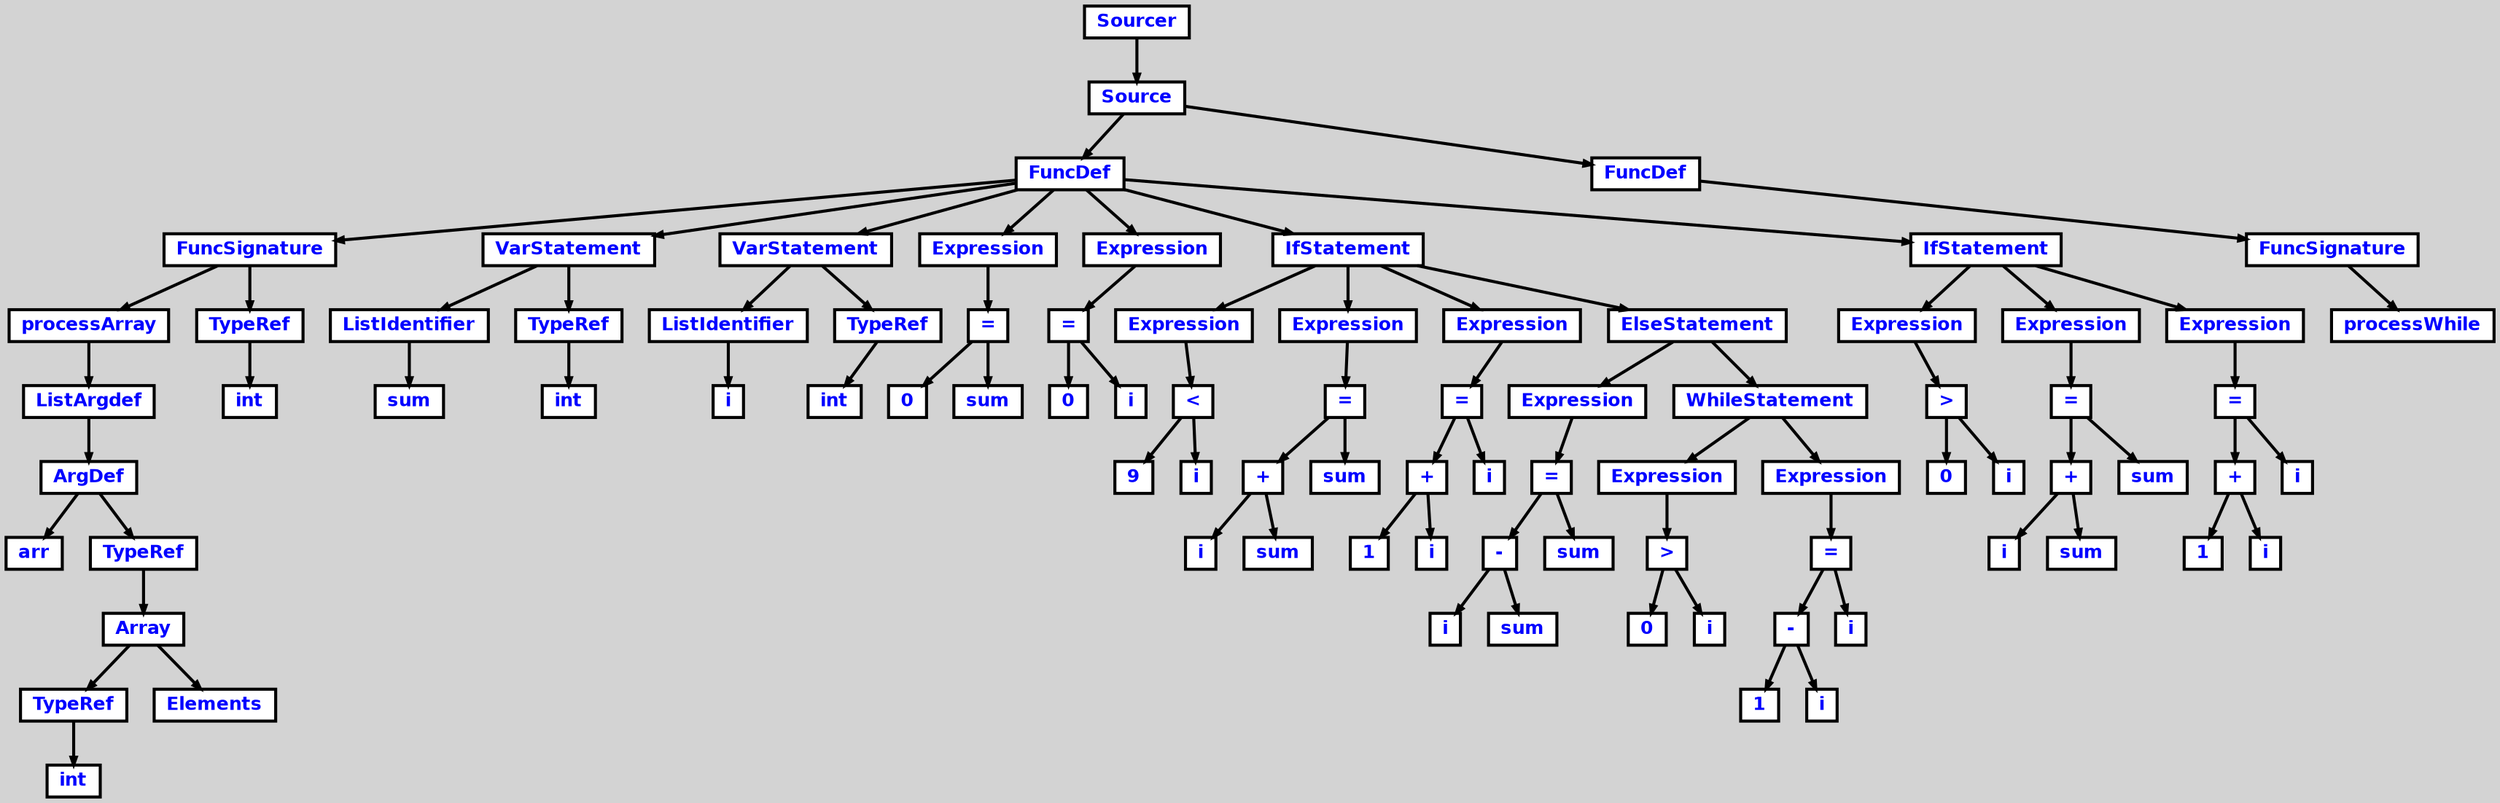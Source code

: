 digraph {

	ordering=out;
	ranksep=.4;
	bgcolor="lightgrey";  node [shape=box, fixedsize=false, fontsize=12, fontname="Helvetica-bold", fontcolor="blue"
	width=.25, height=.25, color="black", fillcolor="white", style="filled, solid, bold"];

	edge [arrowsize=.5, color="black", style="bold"]

	n00000260885EA868[label="Sourcer"]
	n00000260885EA730[label="Source"]
	n00000260885E6F20[label="FuncDef"]
	n00000260885DC480[label="FuncSignature"]
	n00000260885DC5B8[label="processArray"]
	n00000260885DC0D8[label="ListArgdef"]
	n00000260885DBE68[label="ArgDef"]
	n00000260885DB988[label="arr"]
	n00000260885DBD30[label="TypeRef"]
	n00000260885DBAC0[label="Array"]
	n00000260885DB718[label="TypeRef"]
	n00000260885DB850[label="int"]
	n00000260885DBBF8[label="Elements"]
	n00000260885DC348[label="TypeRef"]
	n00000260885DBFA0[label="int"]
	n00000260885DCBD0[label="VarStatement"]
	n00000260885DC828[label="ListIdentifier"]
	n00000260885DC6F0[label="sum"]
	n00000260885DCD08[label="TypeRef"]
	n00000260885DCA98[label="int"]
	n00000260885DD1E8[label="VarStatement"]
	n00000260885DCE40[label="ListIdentifier"]
	n00000260885DC960[label="i"]
	n00000260885DD320[label="TypeRef"]
	n00000260885DD0B0[label="int"]
	n00000260885DDCE0[label="Expression"]
	n00000260885DE1C0[label="="]
	n00000260885DDE18[label="0"]
	n00000260885DD590[label="sum"]
	n00000260885DEA48[label="Expression"]
	n00000260885DEF28[label="="]
	n00000260885DEB80[label="0"]
	n00000260885DE2F8[label="i"]
	n00000260885E6560[label="IfStatement"]
	n00000260885E6698[label="Expression"]
	n00000260885DF8E8[label="<"]
	n00000260885DFB58[label="9"]
	n00000260885DF060[label="i"]
	n00000260885E0B30[label="Expression"]
	n00000260885E1148[label="="]
	n00000260885E1010[label="+"]
	n00000260885E1280[label="i"]
	n00000260885E0DA0[label="sum"]
	n00000260885DFF00[label="sum"]
	n00000260885E2120[label="Expression"]
	n00000260885E2738[label="="]
	n00000260885E2600[label="+"]
	n00000260885E2870[label="1"]
	n00000260885E2390[label="i"]
	n00000260885E14F0[label="i"]
	n00000260885E46E8[label="ElseStatement"]
	n00000260885E3710[label="Expression"]
	n00000260885E3D28[label="="]
	n00000260885E3BF0[label="-"]
	n00000260885E3E60[label="i"]
	n00000260885E3980[label="sum"]
	n00000260885E2AE0[label="sum"]
	n00000260885E5A68[label="WhileStatement"]
	n00000260885E5CD8[label="Expression"]
	n00000260885E4958[label=">"]
	n00000260885E4BC8[label="0"]
	n00000260885E40D0[label="i"]
	n00000260885E5BA0[label="Expression"]
	n00000260885E61B8[label="="]
	n00000260885E6080[label="-"]
	n00000260885E62F0[label="1"]
	n00000260885E5E10[label="i"]
	n00000260885E4F70[label="i"]
	n00000260885E9890[label="IfStatement"]
	n00000260885E9B00[label="Expression"]
	n00000260885E7190[label=">"]
	n00000260885E7400[label="0"]
	n00000260885E6908[label="i"]
	n00000260885E83D8[label="Expression"]
	n00000260885E89F0[label="="]
	n00000260885E88B8[label="+"]
	n00000260885E8B28[label="i"]
	n00000260885E8648[label="sum"]
	n00000260885E77A8[label="sum"]
	n00000260885E99C8[label="Expression"]
	n00000260885E9FE0[label="="]
	n00000260885E9EA8[label="+"]
	n00000260885EA118[label="1"]
	n00000260885E9C38[label="i"]
	n00000260885E8D98[label="i"]
	n00000260885EA5F8[label="FuncDef"]
	n00000260885EA388[label="FuncSignature"]
	n00000260885EA4C0[label="processWhile"]

		n00000260885EA868 -> n00000260885EA730		// Sourcer -> Source
		n00000260885EA730 -> n00000260885E6F20		// Source -> FuncDef
		n00000260885E6F20 -> n00000260885DC480		// FuncDef -> FuncSignature
		n00000260885DC480 -> n00000260885DC5B8		// FuncSignature -> processArray
		n00000260885DC5B8 -> n00000260885DC0D8		// processArray -> ListArgdef
		n00000260885DC0D8 -> n00000260885DBE68		// ListArgdef -> ArgDef
		n00000260885DBE68 -> n00000260885DB988		// ArgDef -> arr
		n00000260885DBE68 -> n00000260885DBD30		// ArgDef -> TypeRef
		n00000260885DBD30 -> n00000260885DBAC0		// TypeRef -> Array
		n00000260885DBAC0 -> n00000260885DB718		// Array -> TypeRef
		n00000260885DB718 -> n00000260885DB850		// TypeRef -> int
		n00000260885DBAC0 -> n00000260885DBBF8		// Array -> Elements
		n00000260885DC480 -> n00000260885DC348		// FuncSignature -> TypeRef
		n00000260885DC348 -> n00000260885DBFA0		// TypeRef -> int
		n00000260885E6F20 -> n00000260885DCBD0		// FuncDef -> VarStatement
		n00000260885DCBD0 -> n00000260885DC828		// VarStatement -> ListIdentifier
		n00000260885DC828 -> n00000260885DC6F0		// ListIdentifier -> sum
		n00000260885DCBD0 -> n00000260885DCD08		// VarStatement -> TypeRef
		n00000260885DCD08 -> n00000260885DCA98		// TypeRef -> int
		n00000260885E6F20 -> n00000260885DD1E8		// FuncDef -> VarStatement
		n00000260885DD1E8 -> n00000260885DCE40		// VarStatement -> ListIdentifier
		n00000260885DCE40 -> n00000260885DC960		// ListIdentifier -> i
		n00000260885DD1E8 -> n00000260885DD320		// VarStatement -> TypeRef
		n00000260885DD320 -> n00000260885DD0B0		// TypeRef -> int
		n00000260885E6F20 -> n00000260885DDCE0		// FuncDef -> Expression
		n00000260885DDCE0 -> n00000260885DE1C0		// Expression -> =
		n00000260885DE1C0 -> n00000260885DDE18		// = -> 0
		n00000260885DE1C0 -> n00000260885DD590		// = -> sum
		n00000260885E6F20 -> n00000260885DEA48		// FuncDef -> Expression
		n00000260885DEA48 -> n00000260885DEF28		// Expression -> =
		n00000260885DEF28 -> n00000260885DEB80		// = -> 0
		n00000260885DEF28 -> n00000260885DE2F8		// = -> i
		n00000260885E6F20 -> n00000260885E6560		// FuncDef -> IfStatement
		n00000260885E6560 -> n00000260885E6698		// IfStatement -> Expression
		n00000260885E6698 -> n00000260885DF8E8		// Expression -> <
		n00000260885DF8E8 -> n00000260885DFB58		// < -> 9
		n00000260885DF8E8 -> n00000260885DF060		// < -> i
		n00000260885E6560 -> n00000260885E0B30		// IfStatement -> Expression
		n00000260885E0B30 -> n00000260885E1148		// Expression -> =
		n00000260885E1148 -> n00000260885E1010		// = -> +
		n00000260885E1010 -> n00000260885E1280		// + -> i
		n00000260885E1010 -> n00000260885E0DA0		// + -> sum
		n00000260885E1148 -> n00000260885DFF00		// = -> sum
		n00000260885E6560 -> n00000260885E2120		// IfStatement -> Expression
		n00000260885E2120 -> n00000260885E2738		// Expression -> =
		n00000260885E2738 -> n00000260885E2600		// = -> +
		n00000260885E2600 -> n00000260885E2870		// + -> 1
		n00000260885E2600 -> n00000260885E2390		// + -> i
		n00000260885E2738 -> n00000260885E14F0		// = -> i
		n00000260885E6560 -> n00000260885E46E8		// IfStatement -> ElseStatement
		n00000260885E46E8 -> n00000260885E3710		// ElseStatement -> Expression
		n00000260885E3710 -> n00000260885E3D28		// Expression -> =
		n00000260885E3D28 -> n00000260885E3BF0		// = -> -
		n00000260885E3BF0 -> n00000260885E3E60		// - -> i
		n00000260885E3BF0 -> n00000260885E3980		// - -> sum
		n00000260885E3D28 -> n00000260885E2AE0		// = -> sum
		n00000260885E46E8 -> n00000260885E5A68		// ElseStatement -> WhileStatement
		n00000260885E5A68 -> n00000260885E5CD8		// WhileStatement -> Expression
		n00000260885E5CD8 -> n00000260885E4958		// Expression -> >
		n00000260885E4958 -> n00000260885E4BC8		// > -> 0
		n00000260885E4958 -> n00000260885E40D0		// > -> i
		n00000260885E5A68 -> n00000260885E5BA0		// WhileStatement -> Expression
		n00000260885E5BA0 -> n00000260885E61B8		// Expression -> =
		n00000260885E61B8 -> n00000260885E6080		// = -> -
		n00000260885E6080 -> n00000260885E62F0		// - -> 1
		n00000260885E6080 -> n00000260885E5E10		// - -> i
		n00000260885E61B8 -> n00000260885E4F70		// = -> i
		n00000260885E6F20 -> n00000260885E9890		// FuncDef -> IfStatement
		n00000260885E9890 -> n00000260885E9B00		// IfStatement -> Expression
		n00000260885E9B00 -> n00000260885E7190		// Expression -> >
		n00000260885E7190 -> n00000260885E7400		// > -> 0
		n00000260885E7190 -> n00000260885E6908		// > -> i
		n00000260885E9890 -> n00000260885E83D8		// IfStatement -> Expression
		n00000260885E83D8 -> n00000260885E89F0		// Expression -> =
		n00000260885E89F0 -> n00000260885E88B8		// = -> +
		n00000260885E88B8 -> n00000260885E8B28		// + -> i
		n00000260885E88B8 -> n00000260885E8648		// + -> sum
		n00000260885E89F0 -> n00000260885E77A8		// = -> sum
		n00000260885E9890 -> n00000260885E99C8		// IfStatement -> Expression
		n00000260885E99C8 -> n00000260885E9FE0		// Expression -> =
		n00000260885E9FE0 -> n00000260885E9EA8		// = -> +
		n00000260885E9EA8 -> n00000260885EA118		// + -> 1
		n00000260885E9EA8 -> n00000260885E9C38		// + -> i
		n00000260885E9FE0 -> n00000260885E8D98		// = -> i
		n00000260885EA730 -> n00000260885EA5F8		// Source -> FuncDef
		n00000260885EA5F8 -> n00000260885EA388		// FuncDef -> FuncSignature
		n00000260885EA388 -> n00000260885EA4C0		// FuncSignature -> processWhile

}